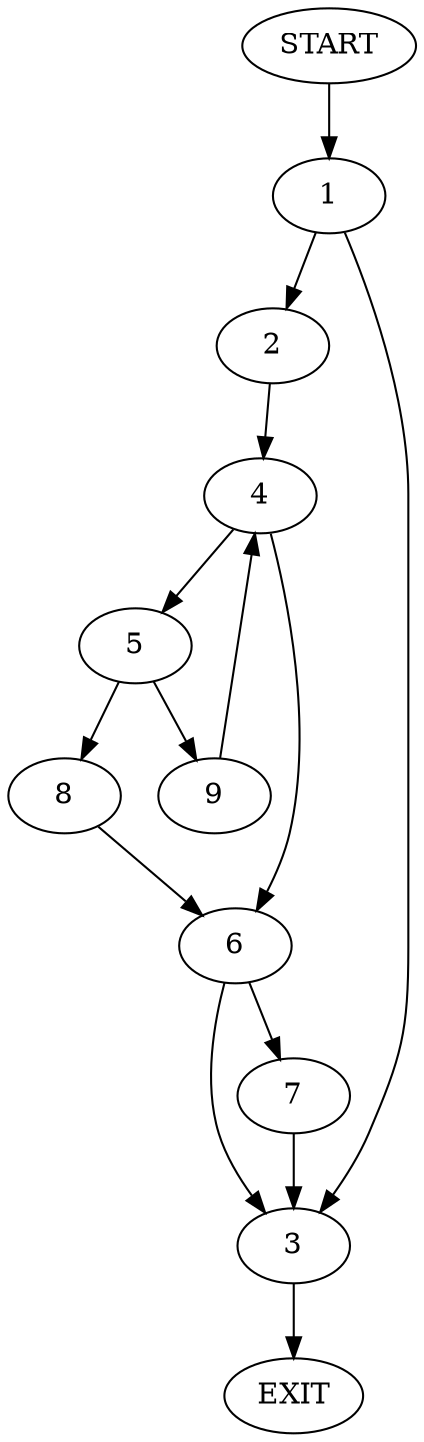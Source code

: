 digraph {
0 [label="START"]
10 [label="EXIT"]
0 -> 1
1 -> 2
1 -> 3
3 -> 10
2 -> 4
4 -> 5
4 -> 6
6 -> 7
6 -> 3
5 -> 8
5 -> 9
8 -> 6
9 -> 4
7 -> 3
}
